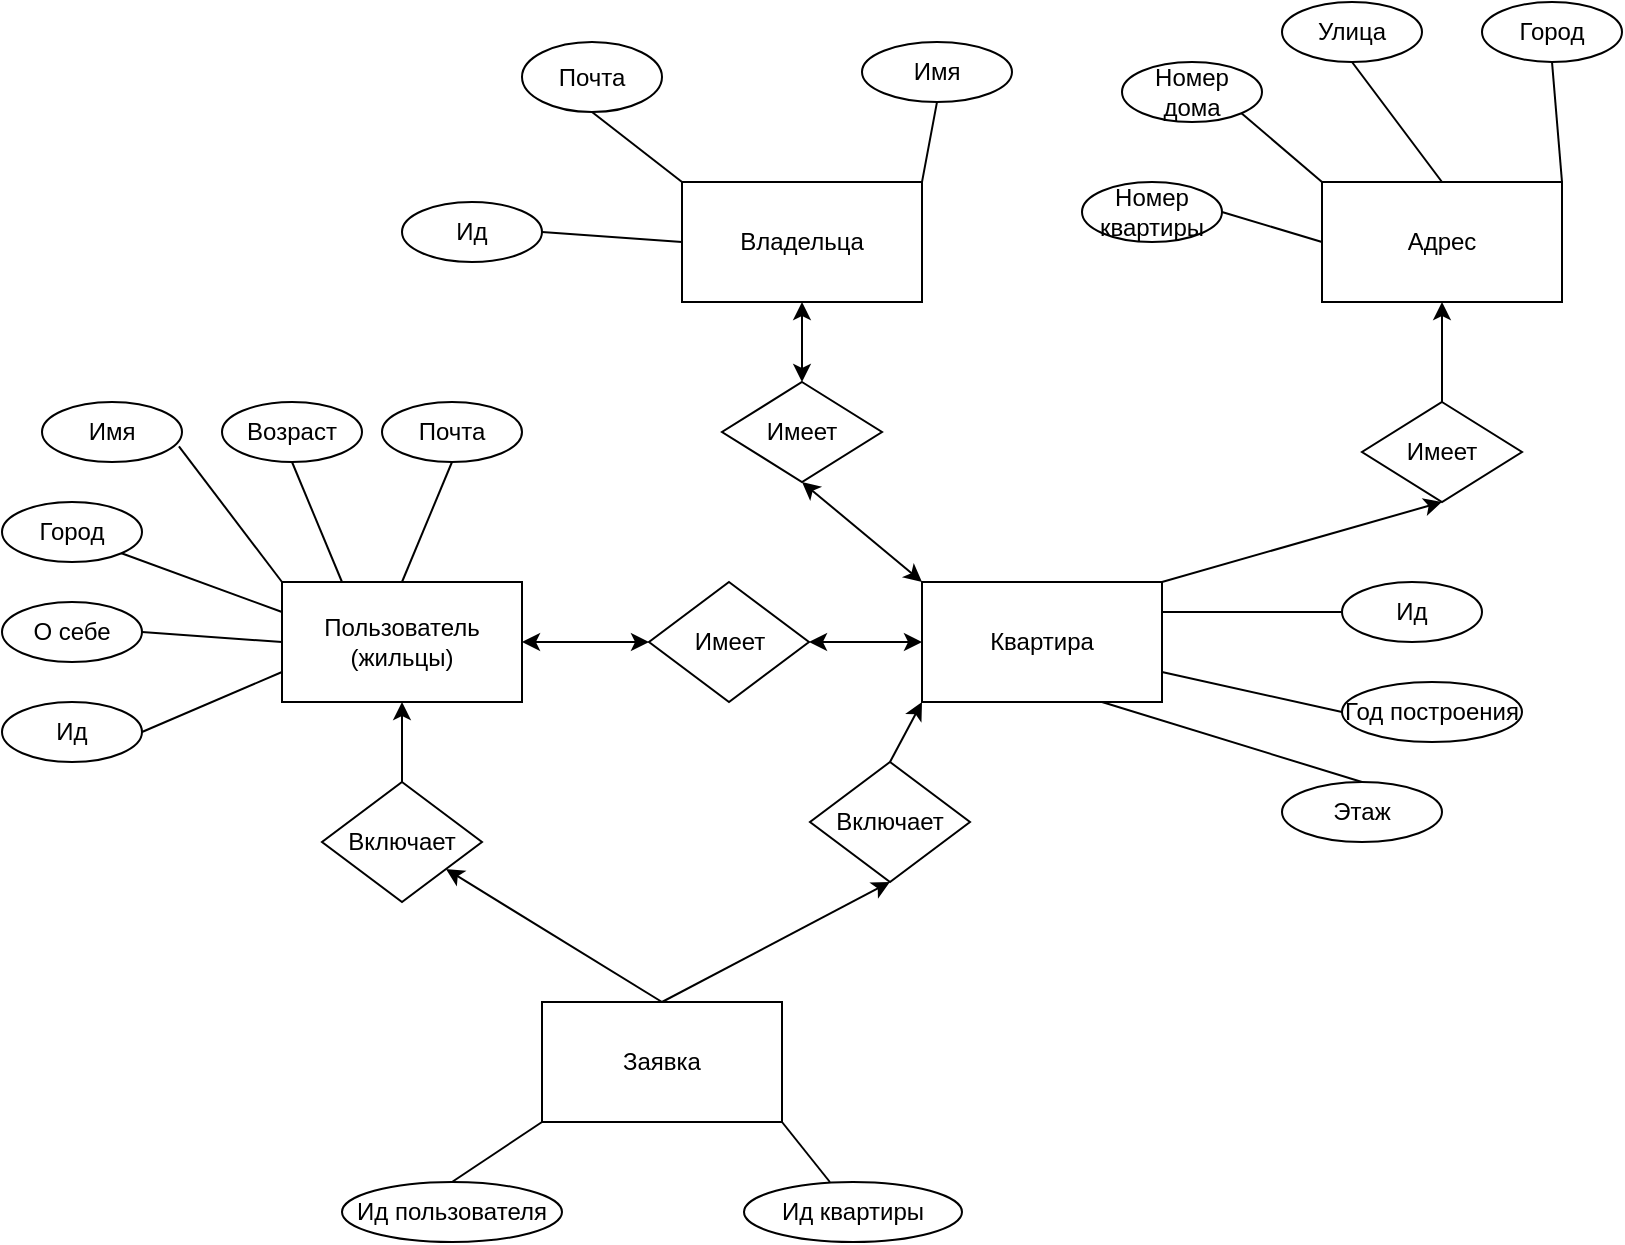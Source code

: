 <mxfile version="20.6.0" type="github" pages="2"><diagram id="x-w_jrrW3Thg6Foroa5x" name="Страница 1"><mxGraphModel dx="946" dy="1814" grid="1" gridSize="10" guides="1" tooltips="1" connect="1" arrows="1" fold="1" page="1" pageScale="1" pageWidth="827" pageHeight="1169" math="0" shadow="0"><root><mxCell id="0"/><mxCell id="1" parent="0"/><mxCell id="VrPSfSztbnl2NZtJjK_7-1" value="Пользователь (жильцы)" style="rounded=0;whiteSpace=wrap;html=1;" vertex="1" parent="1"><mxGeometry x="150" y="190" width="120" height="60" as="geometry"/></mxCell><mxCell id="VrPSfSztbnl2NZtJjK_7-2" value="Имя" style="ellipse;whiteSpace=wrap;html=1;" vertex="1" parent="1"><mxGeometry x="30" y="100" width="70" height="30" as="geometry"/></mxCell><mxCell id="VrPSfSztbnl2NZtJjK_7-3" value="" style="endArrow=none;html=1;rounded=0;entryX=0.978;entryY=0.74;entryDx=0;entryDy=0;entryPerimeter=0;exitX=0;exitY=0;exitDx=0;exitDy=0;" edge="1" parent="1" source="VrPSfSztbnl2NZtJjK_7-1" target="VrPSfSztbnl2NZtJjK_7-2"><mxGeometry width="50" height="50" relative="1" as="geometry"><mxPoint x="390" y="360" as="sourcePoint"/><mxPoint x="440" y="310" as="targetPoint"/></mxGeometry></mxCell><mxCell id="VrPSfSztbnl2NZtJjK_7-4" value="Возраст" style="ellipse;whiteSpace=wrap;html=1;" vertex="1" parent="1"><mxGeometry x="120" y="100" width="70" height="30" as="geometry"/></mxCell><mxCell id="VrPSfSztbnl2NZtJjK_7-5" value="" style="endArrow=none;html=1;rounded=0;entryX=0.5;entryY=1;entryDx=0;entryDy=0;exitX=0.25;exitY=0;exitDx=0;exitDy=0;" edge="1" parent="1" source="VrPSfSztbnl2NZtJjK_7-1" target="VrPSfSztbnl2NZtJjK_7-4"><mxGeometry width="50" height="50" relative="1" as="geometry"><mxPoint x="390" y="360" as="sourcePoint"/><mxPoint x="440" y="310" as="targetPoint"/></mxGeometry></mxCell><mxCell id="VrPSfSztbnl2NZtJjK_7-6" value="Почта" style="ellipse;whiteSpace=wrap;html=1;" vertex="1" parent="1"><mxGeometry x="200" y="100" width="70" height="30" as="geometry"/></mxCell><mxCell id="VrPSfSztbnl2NZtJjK_7-7" value="" style="endArrow=none;html=1;rounded=0;entryX=0.5;entryY=1;entryDx=0;entryDy=0;exitX=0.5;exitY=0;exitDx=0;exitDy=0;" edge="1" parent="1" source="VrPSfSztbnl2NZtJjK_7-1" target="VrPSfSztbnl2NZtJjK_7-6"><mxGeometry width="50" height="50" relative="1" as="geometry"><mxPoint x="390" y="360" as="sourcePoint"/><mxPoint x="440" y="310" as="targetPoint"/></mxGeometry></mxCell><mxCell id="VrPSfSztbnl2NZtJjK_7-8" value="Город" style="ellipse;whiteSpace=wrap;html=1;" vertex="1" parent="1"><mxGeometry x="10" y="150" width="70" height="30" as="geometry"/></mxCell><mxCell id="VrPSfSztbnl2NZtJjK_7-9" value="" style="endArrow=none;html=1;rounded=0;entryX=0;entryY=0.25;entryDx=0;entryDy=0;exitX=1;exitY=1;exitDx=0;exitDy=0;" edge="1" parent="1" source="VrPSfSztbnl2NZtJjK_7-8" target="VrPSfSztbnl2NZtJjK_7-1"><mxGeometry width="50" height="50" relative="1" as="geometry"><mxPoint x="30" y="300" as="sourcePoint"/><mxPoint x="80" y="250" as="targetPoint"/></mxGeometry></mxCell><mxCell id="VrPSfSztbnl2NZtJjK_7-10" value="О себе" style="ellipse;whiteSpace=wrap;html=1;" vertex="1" parent="1"><mxGeometry x="10" y="200" width="70" height="30" as="geometry"/></mxCell><mxCell id="VrPSfSztbnl2NZtJjK_7-11" value="" style="endArrow=none;html=1;rounded=0;entryX=0;entryY=0.5;entryDx=0;entryDy=0;exitX=1;exitY=0.5;exitDx=0;exitDy=0;" edge="1" parent="1" source="VrPSfSztbnl2NZtJjK_7-10" target="VrPSfSztbnl2NZtJjK_7-1"><mxGeometry width="50" height="50" relative="1" as="geometry"><mxPoint x="50" y="300" as="sourcePoint"/><mxPoint x="100" y="250" as="targetPoint"/></mxGeometry></mxCell><mxCell id="VrPSfSztbnl2NZtJjK_7-12" value="Ид" style="ellipse;whiteSpace=wrap;html=1;" vertex="1" parent="1"><mxGeometry x="10" y="250" width="70" height="30" as="geometry"/></mxCell><mxCell id="VrPSfSztbnl2NZtJjK_7-13" value="" style="endArrow=none;html=1;rounded=0;entryX=0;entryY=0.75;entryDx=0;entryDy=0;exitX=1;exitY=0.5;exitDx=0;exitDy=0;" edge="1" parent="1" source="VrPSfSztbnl2NZtJjK_7-12" target="VrPSfSztbnl2NZtJjK_7-1"><mxGeometry width="50" height="50" relative="1" as="geometry"><mxPoint x="90" y="330" as="sourcePoint"/><mxPoint x="140" y="280" as="targetPoint"/></mxGeometry></mxCell><mxCell id="VrPSfSztbnl2NZtJjK_7-14" value="Квартира" style="rounded=0;whiteSpace=wrap;html=1;" vertex="1" parent="1"><mxGeometry x="470" y="190" width="120" height="60" as="geometry"/></mxCell><mxCell id="VrPSfSztbnl2NZtJjK_7-17" value="Имеет" style="rhombus;whiteSpace=wrap;html=1;" vertex="1" parent="1"><mxGeometry x="333.5" y="190" width="80" height="60" as="geometry"/></mxCell><mxCell id="VrPSfSztbnl2NZtJjK_7-20" value="Заявка" style="rounded=0;whiteSpace=wrap;html=1;" vertex="1" parent="1"><mxGeometry x="280" y="400" width="120" height="60" as="geometry"/></mxCell><mxCell id="VrPSfSztbnl2NZtJjK_7-23" value="Включает" style="rhombus;whiteSpace=wrap;html=1;" vertex="1" parent="1"><mxGeometry x="414" y="280" width="80" height="60" as="geometry"/></mxCell><mxCell id="VrPSfSztbnl2NZtJjK_7-24" value="Включает" style="rhombus;whiteSpace=wrap;html=1;" vertex="1" parent="1"><mxGeometry x="170" y="290" width="80" height="60" as="geometry"/></mxCell><mxCell id="VrPSfSztbnl2NZtJjK_7-25" value="" style="endArrow=classic;html=1;rounded=0;exitX=0.5;exitY=0;exitDx=0;exitDy=0;" edge="1" parent="1" source="VrPSfSztbnl2NZtJjK_7-20" target="VrPSfSztbnl2NZtJjK_7-24"><mxGeometry width="50" height="50" relative="1" as="geometry"><mxPoint x="390" y="340" as="sourcePoint"/><mxPoint x="440" y="290" as="targetPoint"/></mxGeometry></mxCell><mxCell id="VrPSfSztbnl2NZtJjK_7-26" value="" style="endArrow=classic;html=1;rounded=0;exitX=0.5;exitY=0;exitDx=0;exitDy=0;entryX=0.5;entryY=1;entryDx=0;entryDy=0;" edge="1" parent="1" source="VrPSfSztbnl2NZtJjK_7-24" target="VrPSfSztbnl2NZtJjK_7-1"><mxGeometry width="50" height="50" relative="1" as="geometry"><mxPoint x="390" y="340" as="sourcePoint"/><mxPoint x="440" y="290" as="targetPoint"/></mxGeometry></mxCell><mxCell id="VrPSfSztbnl2NZtJjK_7-27" value="" style="endArrow=classic;html=1;rounded=0;exitX=0.5;exitY=0;exitDx=0;exitDy=0;entryX=0.5;entryY=1;entryDx=0;entryDy=0;" edge="1" parent="1" source="VrPSfSztbnl2NZtJjK_7-20" target="VrPSfSztbnl2NZtJjK_7-23"><mxGeometry width="50" height="50" relative="1" as="geometry"><mxPoint x="390" y="340" as="sourcePoint"/><mxPoint x="440" y="290" as="targetPoint"/></mxGeometry></mxCell><mxCell id="VrPSfSztbnl2NZtJjK_7-28" value="" style="endArrow=classic;html=1;rounded=0;entryX=0;entryY=1;entryDx=0;entryDy=0;exitX=0.5;exitY=0;exitDx=0;exitDy=0;" edge="1" parent="1" source="VrPSfSztbnl2NZtJjK_7-23" target="VrPSfSztbnl2NZtJjK_7-14"><mxGeometry width="50" height="50" relative="1" as="geometry"><mxPoint x="390" y="340" as="sourcePoint"/><mxPoint x="440" y="290" as="targetPoint"/></mxGeometry></mxCell><mxCell id="VrPSfSztbnl2NZtJjK_7-29" value="Ид пользователя" style="ellipse;whiteSpace=wrap;html=1;" vertex="1" parent="1"><mxGeometry x="180" y="490" width="110" height="30" as="geometry"/></mxCell><mxCell id="VrPSfSztbnl2NZtJjK_7-30" value="Ид квартиры" style="ellipse;whiteSpace=wrap;html=1;" vertex="1" parent="1"><mxGeometry x="381" y="490" width="109" height="30" as="geometry"/></mxCell><mxCell id="VrPSfSztbnl2NZtJjK_7-31" value="" style="endArrow=none;html=1;rounded=0;exitX=0.5;exitY=0;exitDx=0;exitDy=0;entryX=0;entryY=1;entryDx=0;entryDy=0;" edge="1" parent="1" source="VrPSfSztbnl2NZtJjK_7-29" target="VrPSfSztbnl2NZtJjK_7-20"><mxGeometry width="50" height="50" relative="1" as="geometry"><mxPoint x="390" y="390" as="sourcePoint"/><mxPoint x="440" y="340" as="targetPoint"/></mxGeometry></mxCell><mxCell id="VrPSfSztbnl2NZtJjK_7-32" value="" style="endArrow=none;html=1;rounded=0;exitX=1;exitY=1;exitDx=0;exitDy=0;entryX=0.394;entryY=0;entryDx=0;entryDy=0;entryPerimeter=0;" edge="1" parent="1" source="VrPSfSztbnl2NZtJjK_7-20" target="VrPSfSztbnl2NZtJjK_7-30"><mxGeometry width="50" height="50" relative="1" as="geometry"><mxPoint x="390" y="390" as="sourcePoint"/><mxPoint x="440" y="340" as="targetPoint"/></mxGeometry></mxCell><mxCell id="VrPSfSztbnl2NZtJjK_7-33" value="Имеет" style="rhombus;whiteSpace=wrap;html=1;" vertex="1" parent="1"><mxGeometry x="690" y="100" width="80" height="50" as="geometry"/></mxCell><mxCell id="VrPSfSztbnl2NZtJjK_7-34" value="Адрес" style="rounded=0;whiteSpace=wrap;html=1;" vertex="1" parent="1"><mxGeometry x="670" y="-10" width="120" height="60" as="geometry"/></mxCell><mxCell id="VrPSfSztbnl2NZtJjK_7-35" value="" style="endArrow=classic;html=1;rounded=0;exitX=1;exitY=0;exitDx=0;exitDy=0;entryX=0.5;entryY=1;entryDx=0;entryDy=0;" edge="1" parent="1" source="VrPSfSztbnl2NZtJjK_7-14" target="VrPSfSztbnl2NZtJjK_7-33"><mxGeometry width="50" height="50" relative="1" as="geometry"><mxPoint x="390" y="220" as="sourcePoint"/><mxPoint x="440" y="170" as="targetPoint"/></mxGeometry></mxCell><mxCell id="VrPSfSztbnl2NZtJjK_7-36" value="" style="endArrow=classic;html=1;rounded=0;entryX=0.5;entryY=1;entryDx=0;entryDy=0;exitX=0.5;exitY=0;exitDx=0;exitDy=0;" edge="1" parent="1" source="VrPSfSztbnl2NZtJjK_7-33" target="VrPSfSztbnl2NZtJjK_7-34"><mxGeometry width="50" height="50" relative="1" as="geometry"><mxPoint x="390" y="220" as="sourcePoint"/><mxPoint x="440" y="170" as="targetPoint"/></mxGeometry></mxCell><mxCell id="VrPSfSztbnl2NZtJjK_7-37" value="Имеет" style="rhombus;whiteSpace=wrap;html=1;" vertex="1" parent="1"><mxGeometry x="370" y="90" width="80" height="50" as="geometry"/></mxCell><mxCell id="VrPSfSztbnl2NZtJjK_7-39" value="Владельца" style="rounded=0;whiteSpace=wrap;html=1;" vertex="1" parent="1"><mxGeometry x="350" y="-10" width="120" height="60" as="geometry"/></mxCell><mxCell id="VrPSfSztbnl2NZtJjK_7-41" value="Город" style="ellipse;whiteSpace=wrap;html=1;" vertex="1" parent="1"><mxGeometry x="750" y="-100" width="70" height="30" as="geometry"/></mxCell><mxCell id="VrPSfSztbnl2NZtJjK_7-42" value="Улица" style="ellipse;whiteSpace=wrap;html=1;" vertex="1" parent="1"><mxGeometry x="650" y="-100" width="70" height="30" as="geometry"/></mxCell><mxCell id="VrPSfSztbnl2NZtJjK_7-43" value="Номер дома" style="ellipse;whiteSpace=wrap;html=1;" vertex="1" parent="1"><mxGeometry x="570" y="-70" width="70" height="30" as="geometry"/></mxCell><mxCell id="VrPSfSztbnl2NZtJjK_7-44" value="Номер квартиры" style="ellipse;whiteSpace=wrap;html=1;" vertex="1" parent="1"><mxGeometry x="550" y="-10" width="70" height="30" as="geometry"/></mxCell><mxCell id="VrPSfSztbnl2NZtJjK_7-45" value="Имя" style="ellipse;whiteSpace=wrap;html=1;" vertex="1" parent="1"><mxGeometry x="440" y="-80" width="75" height="30" as="geometry"/></mxCell><mxCell id="VrPSfSztbnl2NZtJjK_7-46" value="" style="endArrow=none;html=1;rounded=0;entryX=0.5;entryY=1;entryDx=0;entryDy=0;exitX=1;exitY=0;exitDx=0;exitDy=0;" edge="1" parent="1" source="VrPSfSztbnl2NZtJjK_7-34" target="VrPSfSztbnl2NZtJjK_7-41"><mxGeometry width="50" height="50" relative="1" as="geometry"><mxPoint x="790" y="-20" as="sourcePoint"/><mxPoint x="750" y="-60" as="targetPoint"/></mxGeometry></mxCell><mxCell id="VrPSfSztbnl2NZtJjK_7-47" value="" style="endArrow=none;html=1;rounded=0;entryX=0.5;entryY=1;entryDx=0;entryDy=0;exitX=0.5;exitY=0;exitDx=0;exitDy=0;" edge="1" parent="1" source="VrPSfSztbnl2NZtJjK_7-34" target="VrPSfSztbnl2NZtJjK_7-42"><mxGeometry width="50" height="50" relative="1" as="geometry"><mxPoint x="620" y="40" as="sourcePoint"/><mxPoint x="670" y="-10" as="targetPoint"/></mxGeometry></mxCell><mxCell id="VrPSfSztbnl2NZtJjK_7-48" value="" style="endArrow=none;html=1;rounded=0;entryX=1;entryY=1;entryDx=0;entryDy=0;exitX=0;exitY=0;exitDx=0;exitDy=0;" edge="1" parent="1" source="VrPSfSztbnl2NZtJjK_7-34" target="VrPSfSztbnl2NZtJjK_7-43"><mxGeometry width="50" height="50" relative="1" as="geometry"><mxPoint x="590" y="70" as="sourcePoint"/><mxPoint x="640" y="20" as="targetPoint"/></mxGeometry></mxCell><mxCell id="VrPSfSztbnl2NZtJjK_7-49" value="" style="endArrow=none;html=1;rounded=0;entryX=0;entryY=0.5;entryDx=0;entryDy=0;exitX=1;exitY=0.5;exitDx=0;exitDy=0;" edge="1" parent="1" source="VrPSfSztbnl2NZtJjK_7-44" target="VrPSfSztbnl2NZtJjK_7-34"><mxGeometry width="50" height="50" relative="1" as="geometry"><mxPoint x="590" y="100" as="sourcePoint"/><mxPoint x="640" y="50" as="targetPoint"/></mxGeometry></mxCell><mxCell id="VrPSfSztbnl2NZtJjK_7-50" value="Почта" style="ellipse;whiteSpace=wrap;html=1;" vertex="1" parent="1"><mxGeometry x="270" y="-80" width="70" height="35" as="geometry"/></mxCell><mxCell id="VrPSfSztbnl2NZtJjK_7-51" value="" style="endArrow=none;html=1;rounded=0;entryX=0.5;entryY=1;entryDx=0;entryDy=0;exitX=1;exitY=0;exitDx=0;exitDy=0;" edge="1" parent="1" source="VrPSfSztbnl2NZtJjK_7-39" target="VrPSfSztbnl2NZtJjK_7-45"><mxGeometry width="50" height="50" relative="1" as="geometry"><mxPoint x="340" y="180" as="sourcePoint"/><mxPoint x="390" y="130" as="targetPoint"/></mxGeometry></mxCell><mxCell id="VrPSfSztbnl2NZtJjK_7-53" value="" style="endArrow=none;html=1;rounded=0;entryX=0;entryY=0;entryDx=0;entryDy=0;exitX=0.5;exitY=1;exitDx=0;exitDy=0;" edge="1" parent="1" source="VrPSfSztbnl2NZtJjK_7-50" target="VrPSfSztbnl2NZtJjK_7-39"><mxGeometry width="50" height="50" relative="1" as="geometry"><mxPoint x="270" y="20" as="sourcePoint"/><mxPoint x="320" y="-30" as="targetPoint"/></mxGeometry></mxCell><mxCell id="VrPSfSztbnl2NZtJjK_7-54" value="" style="endArrow=classic;startArrow=classic;html=1;rounded=0;entryX=0.5;entryY=1;entryDx=0;entryDy=0;exitX=0.5;exitY=0;exitDx=0;exitDy=0;" edge="1" parent="1" source="VrPSfSztbnl2NZtJjK_7-37" target="VrPSfSztbnl2NZtJjK_7-39"><mxGeometry width="50" height="50" relative="1" as="geometry"><mxPoint x="340" y="180" as="sourcePoint"/><mxPoint x="390" y="130" as="targetPoint"/></mxGeometry></mxCell><mxCell id="VrPSfSztbnl2NZtJjK_7-55" value="" style="endArrow=classic;startArrow=classic;html=1;rounded=0;exitX=0;exitY=0;exitDx=0;exitDy=0;entryX=0.5;entryY=1;entryDx=0;entryDy=0;" edge="1" parent="1" source="VrPSfSztbnl2NZtJjK_7-14" target="VrPSfSztbnl2NZtJjK_7-37"><mxGeometry width="50" height="50" relative="1" as="geometry"><mxPoint x="340" y="180" as="sourcePoint"/><mxPoint x="390" y="130" as="targetPoint"/></mxGeometry></mxCell><mxCell id="VrPSfSztbnl2NZtJjK_7-56" value="Ид" style="ellipse;whiteSpace=wrap;html=1;" vertex="1" parent="1"><mxGeometry x="210" width="70" height="30" as="geometry"/></mxCell><mxCell id="VrPSfSztbnl2NZtJjK_7-57" value="" style="endArrow=none;html=1;rounded=0;exitX=1;exitY=0.5;exitDx=0;exitDy=0;entryX=0;entryY=0.5;entryDx=0;entryDy=0;" edge="1" parent="1" source="VrPSfSztbnl2NZtJjK_7-56" target="VrPSfSztbnl2NZtJjK_7-39"><mxGeometry width="50" height="50" relative="1" as="geometry"><mxPoint x="340" y="250" as="sourcePoint"/><mxPoint x="390" y="200" as="targetPoint"/></mxGeometry></mxCell><mxCell id="VrPSfSztbnl2NZtJjK_7-58" value="Ид" style="ellipse;whiteSpace=wrap;html=1;" vertex="1" parent="1"><mxGeometry x="680" y="190" width="70" height="30" as="geometry"/></mxCell><mxCell id="VrPSfSztbnl2NZtJjK_7-59" value="" style="endArrow=none;html=1;rounded=0;entryX=0;entryY=0.5;entryDx=0;entryDy=0;exitX=1;exitY=0.25;exitDx=0;exitDy=0;" edge="1" parent="1" source="VrPSfSztbnl2NZtJjK_7-14" target="VrPSfSztbnl2NZtJjK_7-58"><mxGeometry width="50" height="50" relative="1" as="geometry"><mxPoint x="330" y="250" as="sourcePoint"/><mxPoint x="380" y="200" as="targetPoint"/></mxGeometry></mxCell><mxCell id="VrPSfSztbnl2NZtJjK_7-60" value="Год построения" style="ellipse;whiteSpace=wrap;html=1;" vertex="1" parent="1"><mxGeometry x="680" y="240" width="90" height="30" as="geometry"/></mxCell><mxCell id="VrPSfSztbnl2NZtJjK_7-61" value="" style="endArrow=none;html=1;rounded=0;exitX=0;exitY=0.5;exitDx=0;exitDy=0;entryX=1;entryY=0.75;entryDx=0;entryDy=0;" edge="1" parent="1" source="VrPSfSztbnl2NZtJjK_7-60" target="VrPSfSztbnl2NZtJjK_7-14"><mxGeometry width="50" height="50" relative="1" as="geometry"><mxPoint x="330" y="250" as="sourcePoint"/><mxPoint x="380" y="200" as="targetPoint"/></mxGeometry></mxCell><mxCell id="VrPSfSztbnl2NZtJjK_7-62" value="" style="endArrow=none;html=1;rounded=0;entryX=0.75;entryY=1;entryDx=0;entryDy=0;exitX=0.5;exitY=0;exitDx=0;exitDy=0;" edge="1" parent="1" source="VrPSfSztbnl2NZtJjK_7-63" target="VrPSfSztbnl2NZtJjK_7-14"><mxGeometry width="50" height="50" relative="1" as="geometry"><mxPoint x="640" y="290" as="sourcePoint"/><mxPoint x="380" y="200" as="targetPoint"/></mxGeometry></mxCell><mxCell id="VrPSfSztbnl2NZtJjK_7-63" value="Этаж" style="ellipse;whiteSpace=wrap;html=1;" vertex="1" parent="1"><mxGeometry x="650" y="290" width="80" height="30" as="geometry"/></mxCell><mxCell id="VrPSfSztbnl2NZtJjK_7-64" value="" style="endArrow=classic;startArrow=classic;html=1;rounded=0;exitX=1;exitY=0.5;exitDx=0;exitDy=0;entryX=0;entryY=0.5;entryDx=0;entryDy=0;" edge="1" parent="1" source="VrPSfSztbnl2NZtJjK_7-1" target="VrPSfSztbnl2NZtJjK_7-17"><mxGeometry width="50" height="50" relative="1" as="geometry"><mxPoint x="330" y="250" as="sourcePoint"/><mxPoint x="380" y="200" as="targetPoint"/></mxGeometry></mxCell><mxCell id="VrPSfSztbnl2NZtJjK_7-65" value="" style="endArrow=classic;startArrow=classic;html=1;rounded=0;exitX=0;exitY=0.5;exitDx=0;exitDy=0;entryX=1;entryY=0.5;entryDx=0;entryDy=0;" edge="1" parent="1" source="VrPSfSztbnl2NZtJjK_7-14" target="VrPSfSztbnl2NZtJjK_7-17"><mxGeometry width="50" height="50" relative="1" as="geometry"><mxPoint x="330" y="250" as="sourcePoint"/><mxPoint x="380" y="200" as="targetPoint"/></mxGeometry></mxCell></root></mxGraphModel></diagram><diagram id="IUiDEW4FuhVH543ZRF1d" name="Страница 2"><mxGraphModel dx="946" dy="645" grid="1" gridSize="10" guides="1" tooltips="1" connect="1" arrows="1" fold="1" page="1" pageScale="1" pageWidth="827" pageHeight="1169" math="0" shadow="0"><root><mxCell id="0"/><mxCell id="1" parent="0"/></root></mxGraphModel></diagram></mxfile>